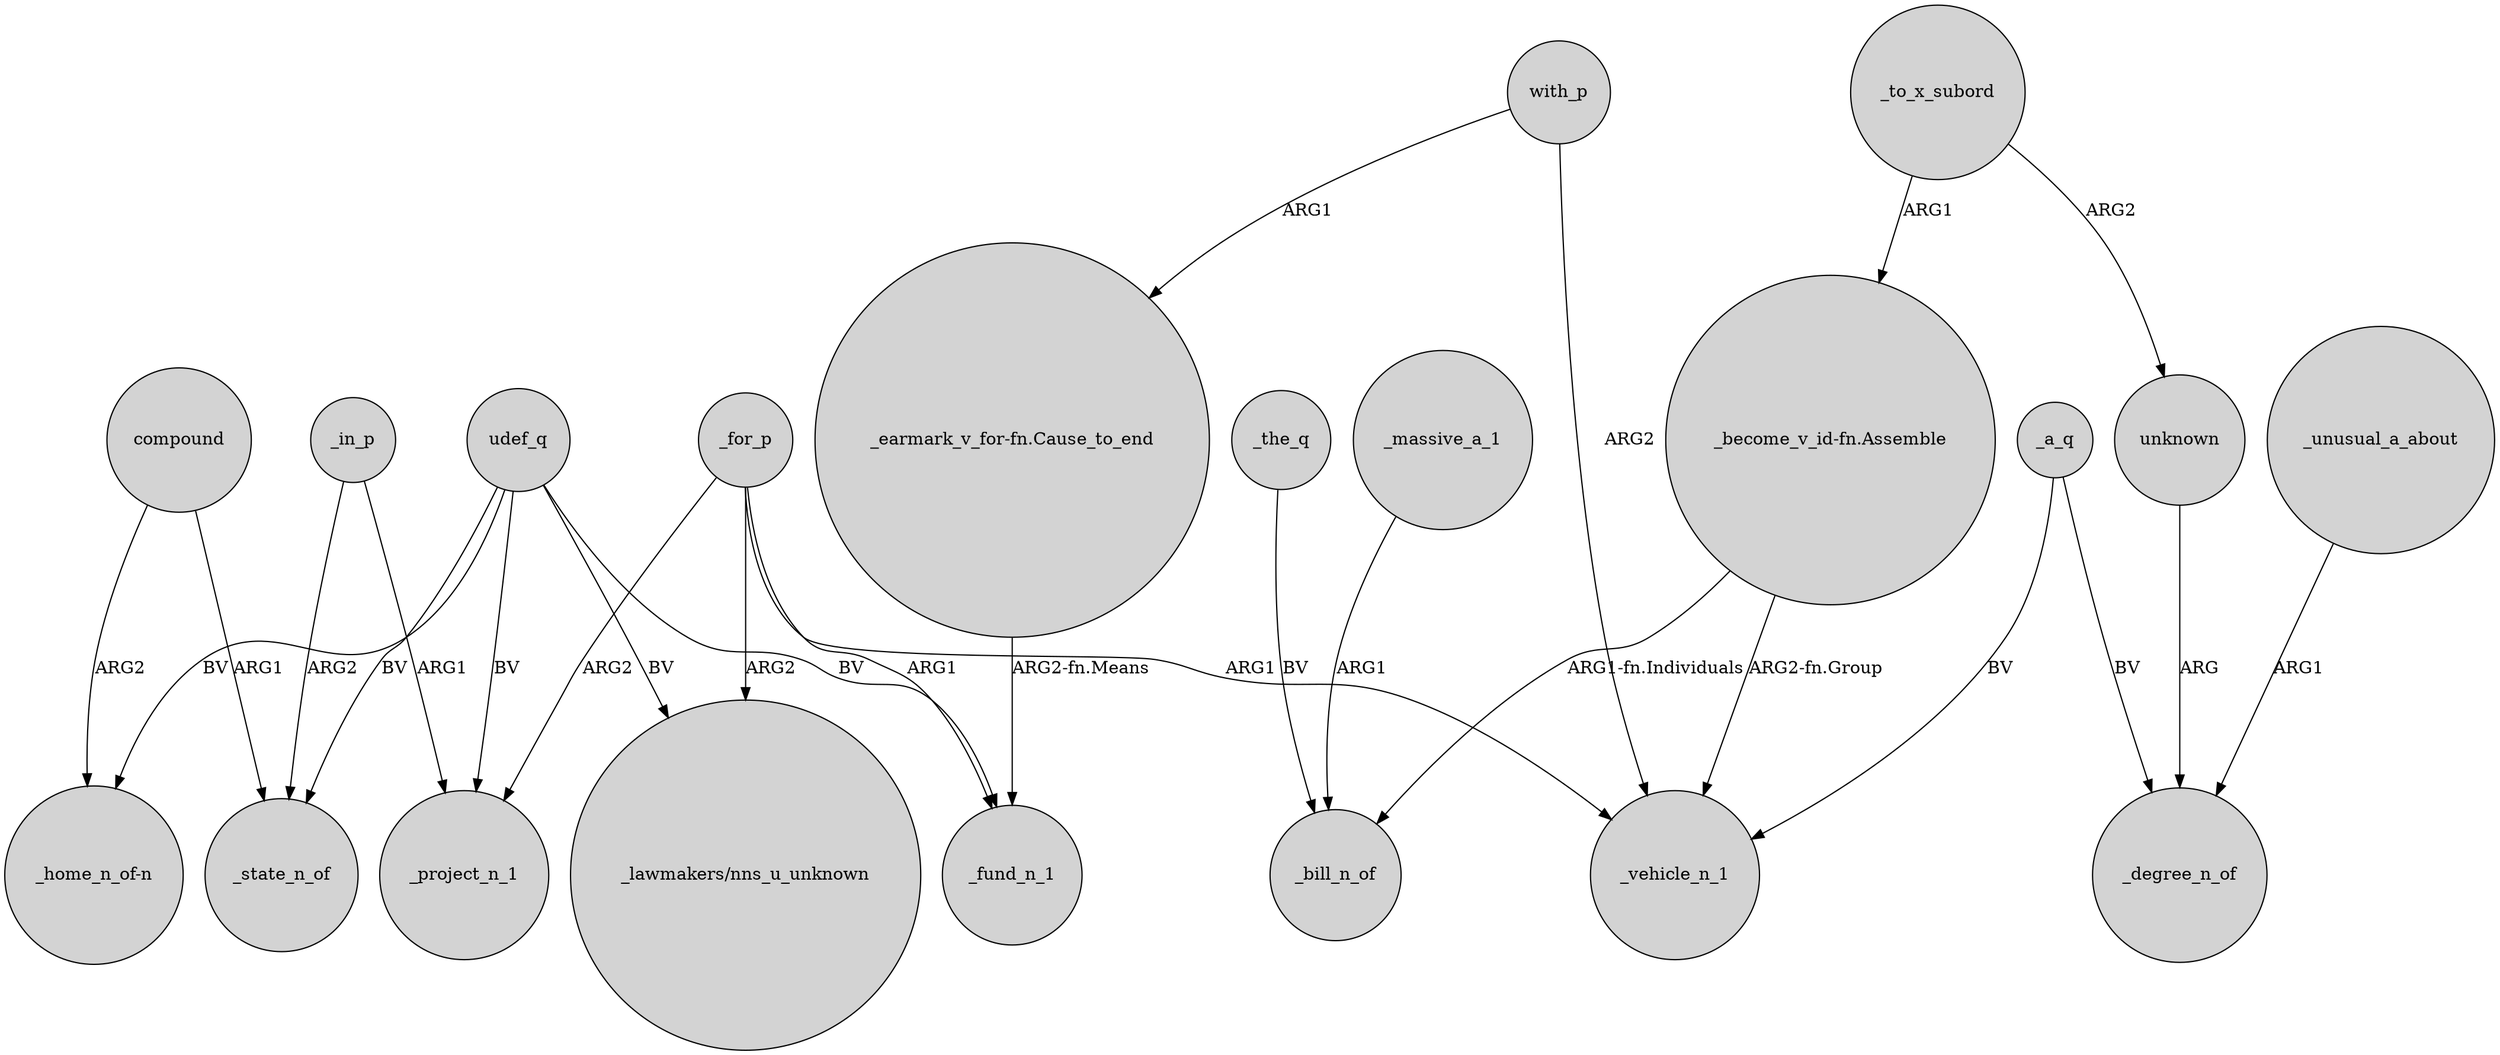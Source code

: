 digraph {
	node [shape=circle style=filled]
	udef_q -> "_lawmakers/nns_u_unknown" [label=BV]
	udef_q -> _project_n_1 [label=BV]
	with_p -> "_earmark_v_for-fn.Cause_to_end" [label=ARG1]
	_for_p -> "_lawmakers/nns_u_unknown" [label=ARG2]
	_the_q -> _bill_n_of [label=BV]
	_for_p -> _project_n_1 [label=ARG2]
	udef_q -> _fund_n_1 [label=BV]
	_in_p -> _project_n_1 [label=ARG1]
	compound -> _state_n_of [label=ARG1]
	"_earmark_v_for-fn.Cause_to_end" -> _fund_n_1 [label="ARG2-fn.Means"]
	_for_p -> _vehicle_n_1 [label=ARG1]
	_massive_a_1 -> _bill_n_of [label=ARG1]
	udef_q -> _state_n_of [label=BV]
	_to_x_subord -> unknown [label=ARG2]
	_for_p -> _fund_n_1 [label=ARG1]
	compound -> "_home_n_of-n" [label=ARG2]
	with_p -> _vehicle_n_1 [label=ARG2]
	udef_q -> "_home_n_of-n" [label=BV]
	"_become_v_id-fn.Assemble" -> _vehicle_n_1 [label="ARG2-fn.Group"]
	_a_q -> _vehicle_n_1 [label=BV]
	_unusual_a_about -> _degree_n_of [label=ARG1]
	_a_q -> _degree_n_of [label=BV]
	_to_x_subord -> "_become_v_id-fn.Assemble" [label=ARG1]
	"_become_v_id-fn.Assemble" -> _bill_n_of [label="ARG1-fn.Individuals"]
	_in_p -> _state_n_of [label=ARG2]
	unknown -> _degree_n_of [label=ARG]
}
